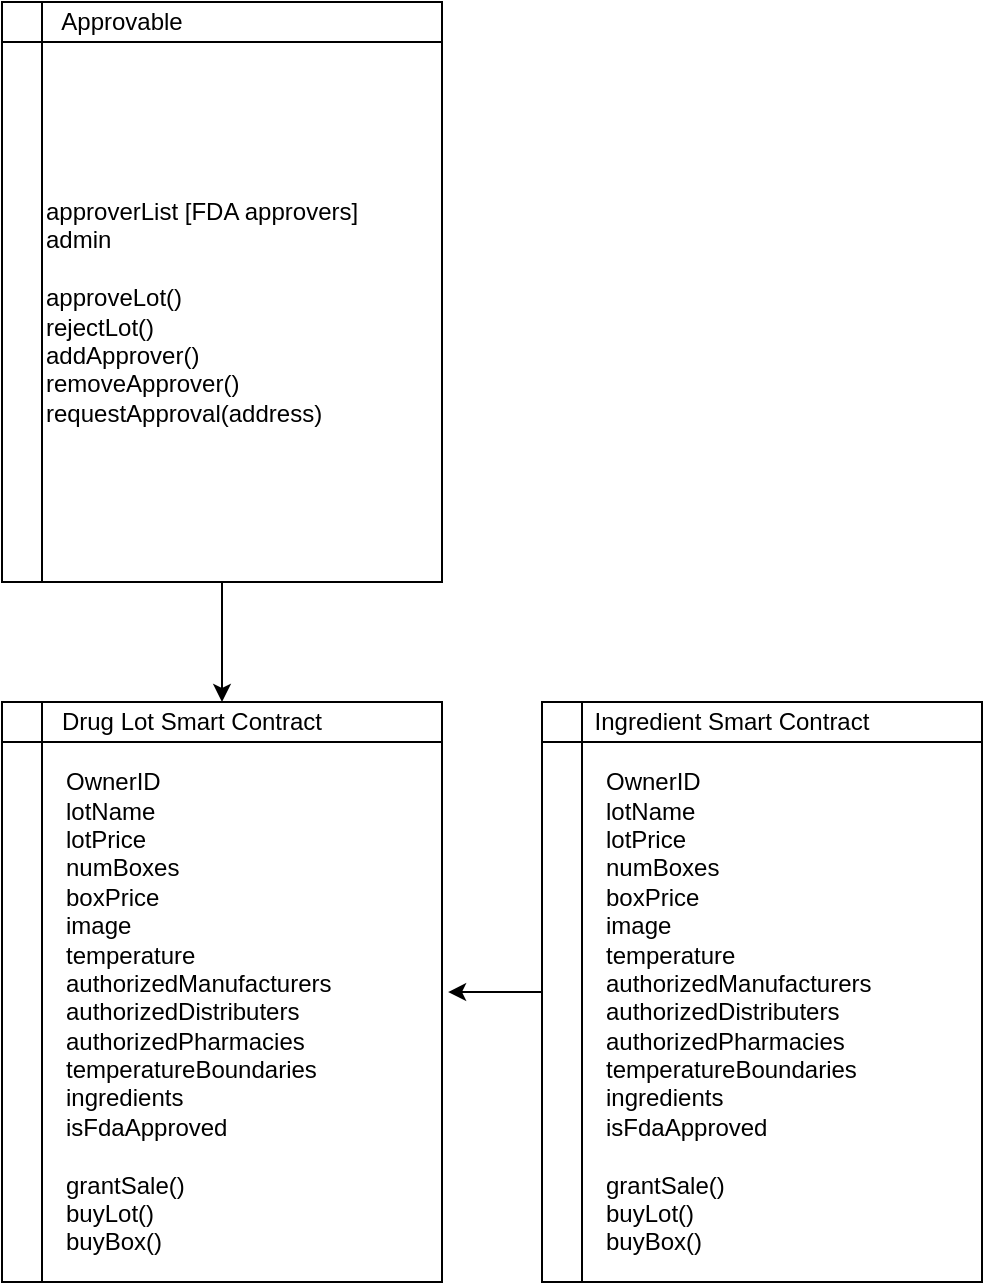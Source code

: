<mxfile version="20.7.4" type="device"><diagram id="Z2olTSmz3w38Rr99CxL8" name="Page-1"><mxGraphModel dx="1434" dy="756" grid="1" gridSize="10" guides="1" tooltips="1" connect="1" arrows="1" fold="1" page="1" pageScale="1" pageWidth="850" pageHeight="1100" math="0" shadow="0"><root><mxCell id="0"/><mxCell id="1" parent="0"/><mxCell id="NH7KErtKpvOHAYBAZzjK-1" value="" style="shape=internalStorage;whiteSpace=wrap;html=1;backgroundOutline=1;" vertex="1" parent="1"><mxGeometry x="380" y="440" width="220" height="290" as="geometry"/></mxCell><mxCell id="NH7KErtKpvOHAYBAZzjK-2" value="Drug Lot Smart Contract" style="text;html=1;strokeColor=none;fillColor=none;align=center;verticalAlign=middle;whiteSpace=wrap;rounded=0;" vertex="1" parent="1"><mxGeometry x="400" y="440" width="150" height="20" as="geometry"/></mxCell><mxCell id="NH7KErtKpvOHAYBAZzjK-3" value="&lt;blockquote style=&quot;margin: 0 0 0 40px; border: none; padding: 0px;&quot;&gt;&lt;/blockquote&gt;&lt;span style=&quot;background-color: initial;&quot;&gt;OwnerID&lt;/span&gt;&lt;br&gt;&lt;blockquote style=&quot;margin: 0 0 0 40px; border: none; padding: 0px;&quot;&gt;&lt;/blockquote&gt;&lt;span style=&quot;background-color: initial;&quot;&gt;lotName&lt;/span&gt;&lt;br&gt;lotPrice&lt;br&gt;numBoxes&lt;br&gt;boxPrice&lt;br&gt;image&lt;br&gt;temperature&lt;br&gt;authorizedManufacturers&lt;br&gt;authorizedDistributers&lt;br&gt;authorizedPharmacies&lt;br&gt;temperatureBoundaries&lt;br&gt;ingredients&lt;br&gt;isFdaApproved&lt;br&gt;&lt;br&gt;grantSale()&lt;br&gt;buyLot()&lt;br&gt;buyBox()" style="text;html=1;strokeColor=none;fillColor=none;align=left;verticalAlign=middle;whiteSpace=wrap;rounded=0;" vertex="1" parent="1"><mxGeometry x="410" y="460" width="190" height="270" as="geometry"/></mxCell><mxCell id="NH7KErtKpvOHAYBAZzjK-8" style="edgeStyle=orthogonalEdgeStyle;rounded=0;orthogonalLoop=1;jettySize=auto;html=1;entryX=0.6;entryY=0;entryDx=0;entryDy=0;entryPerimeter=0;" edge="1" parent="1" source="NH7KErtKpvOHAYBAZzjK-4" target="NH7KErtKpvOHAYBAZzjK-2"><mxGeometry relative="1" as="geometry"/></mxCell><mxCell id="NH7KErtKpvOHAYBAZzjK-4" value="" style="shape=internalStorage;whiteSpace=wrap;html=1;backgroundOutline=1;" vertex="1" parent="1"><mxGeometry x="380" y="90" width="220" height="290" as="geometry"/></mxCell><mxCell id="NH7KErtKpvOHAYBAZzjK-5" value="Approvable" style="text;html=1;strokeColor=none;fillColor=none;align=center;verticalAlign=middle;whiteSpace=wrap;rounded=0;" vertex="1" parent="1"><mxGeometry x="410" y="90" width="60" height="20" as="geometry"/></mxCell><mxCell id="NH7KErtKpvOHAYBAZzjK-6" value="approverList [FDA approvers]&lt;br&gt;admin&lt;br&gt;&lt;br&gt;approveLot()&lt;br&gt;rejectLot()&lt;br&gt;addApprover()&lt;br&gt;removeApprover()&lt;br&gt;requestApproval(address)" style="text;html=1;strokeColor=none;fillColor=none;align=left;verticalAlign=middle;whiteSpace=wrap;rounded=0;" vertex="1" parent="1"><mxGeometry x="400" y="110" width="170" height="270" as="geometry"/></mxCell><mxCell id="NH7KErtKpvOHAYBAZzjK-12" style="edgeStyle=orthogonalEdgeStyle;rounded=0;orthogonalLoop=1;jettySize=auto;html=1;entryX=1.016;entryY=0.463;entryDx=0;entryDy=0;entryPerimeter=0;" edge="1" parent="1" source="NH7KErtKpvOHAYBAZzjK-11" target="NH7KErtKpvOHAYBAZzjK-3"><mxGeometry relative="1" as="geometry"/></mxCell><mxCell id="NH7KErtKpvOHAYBAZzjK-11" value="" style="shape=internalStorage;whiteSpace=wrap;html=1;backgroundOutline=1;" vertex="1" parent="1"><mxGeometry x="650" y="440" width="220" height="290" as="geometry"/></mxCell><mxCell id="NH7KErtKpvOHAYBAZzjK-14" value="Ingredient Smart Contract" style="text;html=1;strokeColor=none;fillColor=none;align=center;verticalAlign=middle;whiteSpace=wrap;rounded=0;" vertex="1" parent="1"><mxGeometry x="670" y="440" width="150" height="20" as="geometry"/></mxCell><mxCell id="NH7KErtKpvOHAYBAZzjK-15" value="&lt;blockquote style=&quot;margin: 0 0 0 40px; border: none; padding: 0px;&quot;&gt;&lt;/blockquote&gt;&lt;span style=&quot;background-color: initial;&quot;&gt;OwnerID&lt;/span&gt;&lt;br&gt;&lt;blockquote style=&quot;margin: 0 0 0 40px; border: none; padding: 0px;&quot;&gt;&lt;/blockquote&gt;&lt;span style=&quot;background-color: initial;&quot;&gt;lotName&lt;/span&gt;&lt;br&gt;lotPrice&lt;br&gt;numBoxes&lt;br&gt;boxPrice&lt;br&gt;image&lt;br&gt;temperature&lt;br&gt;authorizedManufacturers&lt;br&gt;authorizedDistributers&lt;br&gt;authorizedPharmacies&lt;br&gt;temperatureBoundaries&lt;br&gt;ingredients&lt;br&gt;isFdaApproved&lt;br&gt;&lt;br&gt;grantSale()&lt;br&gt;buyLot()&lt;br&gt;buyBox()" style="text;html=1;strokeColor=none;fillColor=none;align=left;verticalAlign=middle;whiteSpace=wrap;rounded=0;" vertex="1" parent="1"><mxGeometry x="680" y="460" width="190" height="270" as="geometry"/></mxCell></root></mxGraphModel></diagram></mxfile>